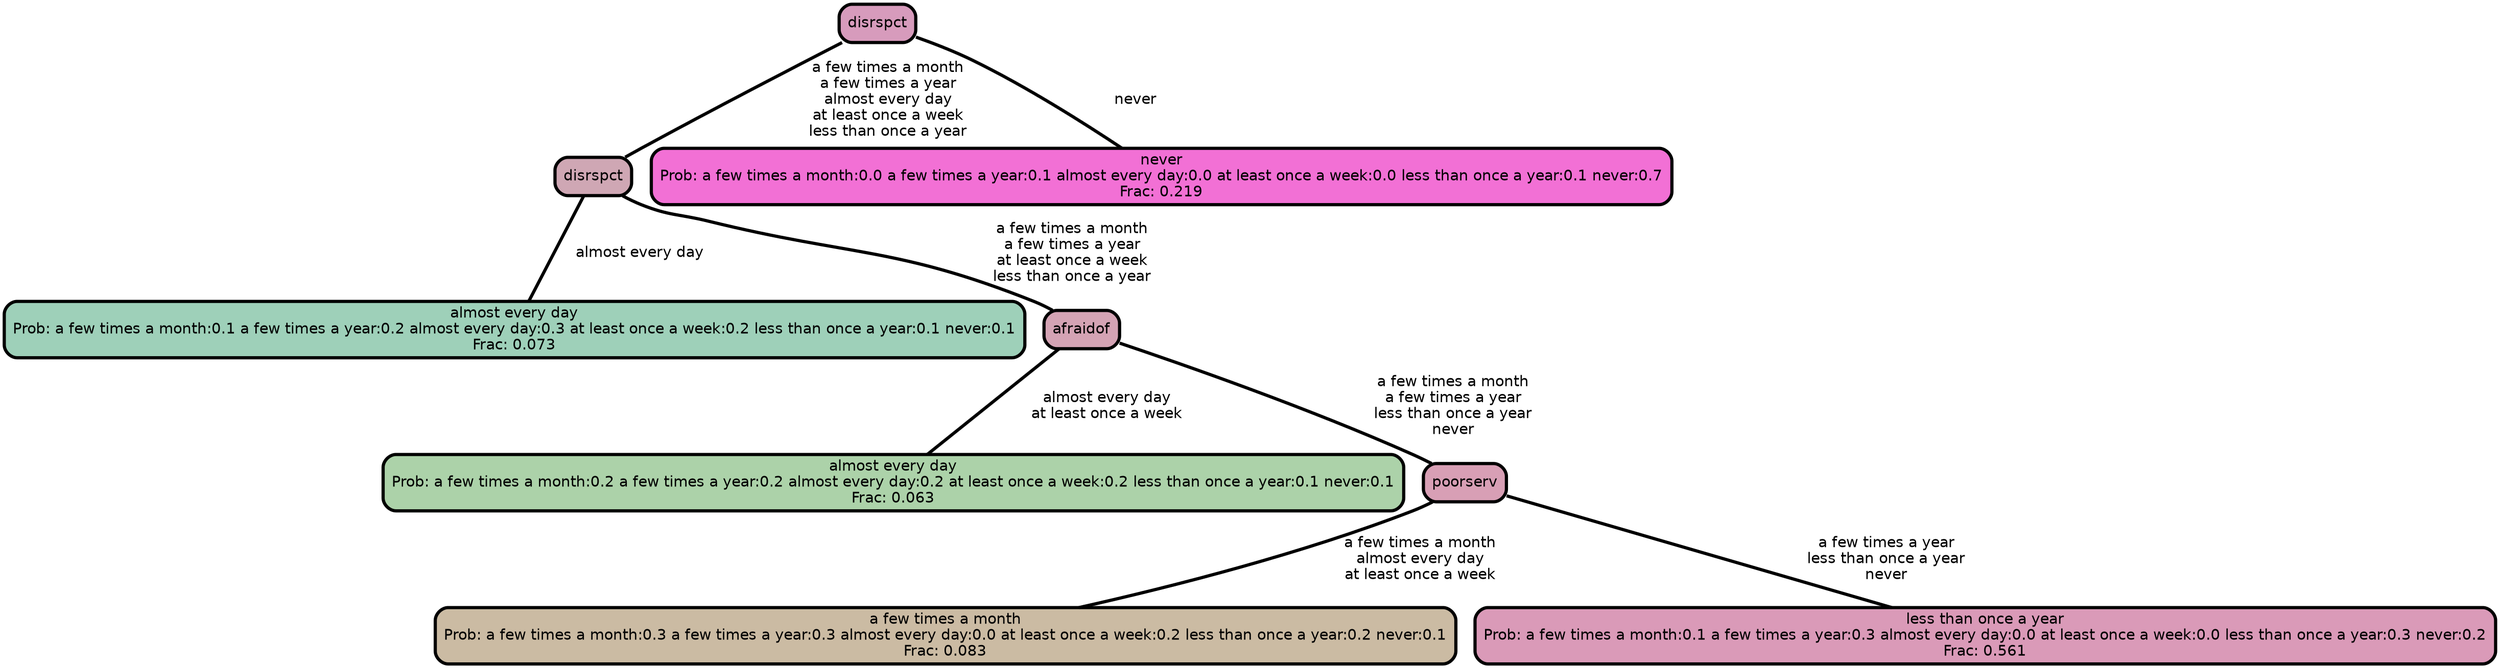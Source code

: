 graph Tree {
node [shape=box, style="filled, rounded",color="black",penwidth="3",fontcolor="black",                 fontname=helvetica] ;
graph [ranksep="0 equally", splines=straight,                 bgcolor=transparent, dpi=200] ;
edge [fontname=helvetica, color=black] ;
0 [label="almost every day
Prob: a few times a month:0.1 a few times a year:0.2 almost every day:0.3 at least once a week:0.2 less than once a year:0.1 never:0.1
Frac: 0.073", fillcolor="#9ed0b9"] ;
1 [label="disrspct", fillcolor="#cfa7b4"] ;
2 [label="almost every day
Prob: a few times a month:0.2 a few times a year:0.2 almost every day:0.2 at least once a week:0.2 less than once a year:0.1 never:0.1
Frac: 0.063", fillcolor="#acd2a9"] ;
3 [label="afraidof", fillcolor="#d4a3b4"] ;
4 [label="a few times a month
Prob: a few times a month:0.3 a few times a year:0.3 almost every day:0.0 at least once a week:0.2 less than once a year:0.2 never:0.1
Frac: 0.083", fillcolor="#cbbba3"] ;
5 [label="poorserv", fillcolor="#d89fb5"] ;
6 [label="less than once a year
Prob: a few times a month:0.1 a few times a year:0.3 almost every day:0.0 at least once a week:0.0 less than once a year:0.3 never:0.2
Frac: 0.561", fillcolor="#da9ab8"] ;
7 [label="disrspct", fillcolor="#d79bbc"] ;
8 [label="never
Prob: a few times a month:0.0 a few times a year:0.1 almost every day:0.0 at least once a week:0.0 less than once a year:0.1 never:0.7
Frac: 0.219", fillcolor="#f270d5"] ;
1 -- 0 [label=" almost every day",penwidth=3] ;
1 -- 3 [label=" a few times a month\n a few times a year\n at least once a week\n less than once a year",penwidth=3] ;
3 -- 2 [label=" almost every day\n at least once a week",penwidth=3] ;
3 -- 5 [label=" a few times a month\n a few times a year\n less than once a year\n never",penwidth=3] ;
5 -- 4 [label=" a few times a month\n almost every day\n at least once a week",penwidth=3] ;
5 -- 6 [label=" a few times a year\n less than once a year\n never",penwidth=3] ;
7 -- 1 [label=" a few times a month\n a few times a year\n almost every day\n at least once a week\n less than once a year",penwidth=3] ;
7 -- 8 [label=" never",penwidth=3] ;
{rank = same;}}